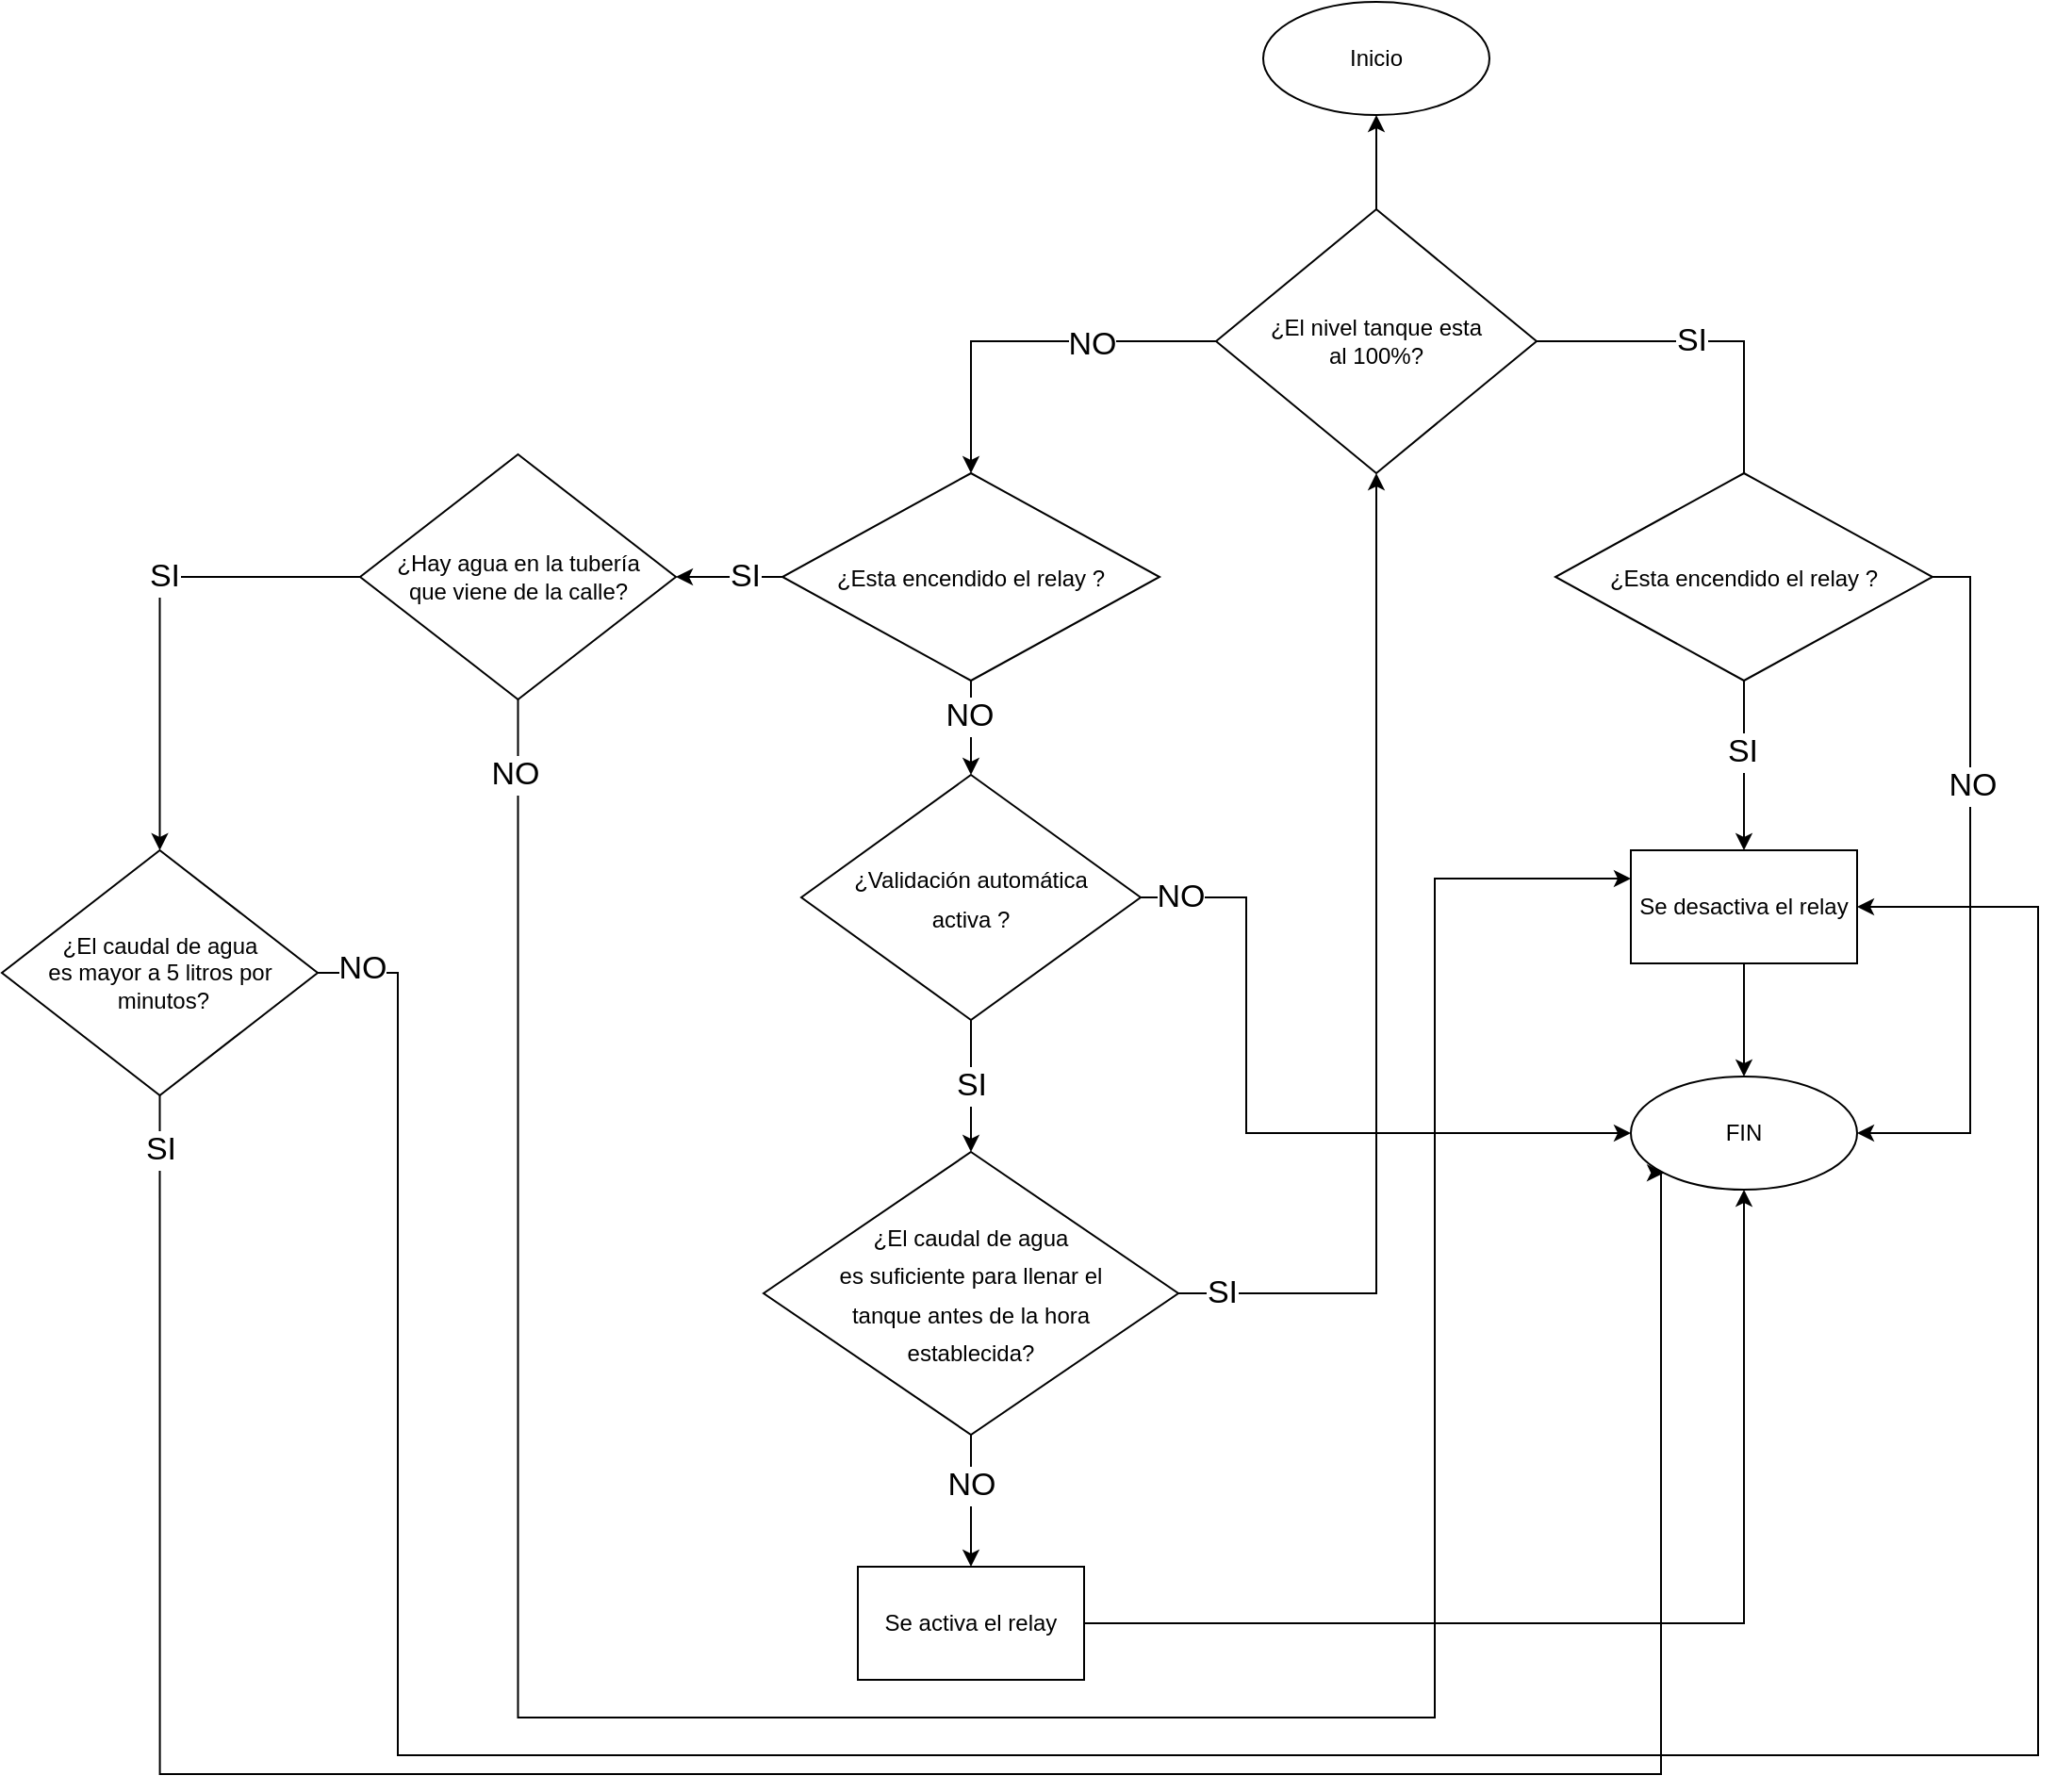 <mxfile version="20.0.2" type="github">
  <diagram id="XMccEgg_2I5AYmfuxxWF" name="Page-1">
    <mxGraphModel dx="2500" dy="2103" grid="1" gridSize="10" guides="1" tooltips="1" connect="1" arrows="1" fold="1" page="1" pageScale="1" pageWidth="827" pageHeight="1169" math="0" shadow="0">
      <root>
        <mxCell id="0" />
        <mxCell id="1" parent="0" />
        <mxCell id="SRsSawWAYWnFvmfQ8JKs-2" style="edgeStyle=orthogonalEdgeStyle;rounded=0;orthogonalLoop=1;jettySize=auto;html=1;entryX=0.5;entryY=0;entryDx=0;entryDy=0;" parent="1" target="hKDp-RwPDXlJFt4NyMLu-3" edge="1">
          <mxGeometry relative="1" as="geometry">
            <mxPoint x="624" y="140" as="targetPoint" />
            <Array as="points">
              <mxPoint x="624" y="50" />
              <mxPoint x="624" y="170" />
            </Array>
            <mxPoint x="514" y="50" as="sourcePoint" />
          </mxGeometry>
        </mxCell>
        <mxCell id="SRsSawWAYWnFvmfQ8JKs-9" value="SI" style="edgeLabel;html=1;align=center;verticalAlign=middle;resizable=0;points=[];fontSize=17;" parent="SRsSawWAYWnFvmfQ8JKs-2" vertex="1" connectable="0">
          <mxGeometry x="-0.567" y="-3" relative="1" as="geometry">
            <mxPoint x="21" y="-3" as="offset" />
          </mxGeometry>
        </mxCell>
        <mxCell id="SRsSawWAYWnFvmfQ8JKs-10" style="edgeStyle=orthogonalEdgeStyle;rounded=0;orthogonalLoop=1;jettySize=auto;html=1;fontSize=17;entryX=0.5;entryY=0;entryDx=0;entryDy=0;" parent="1" source="SRsSawWAYWnFvmfQ8JKs-1" target="hKDp-RwPDXlJFt4NyMLu-12" edge="1">
          <mxGeometry relative="1" as="geometry">
            <mxPoint x="210" y="100" as="targetPoint" />
            <Array as="points">
              <mxPoint x="214" y="50" />
            </Array>
            <mxPoint x="344" y="50" as="sourcePoint" />
          </mxGeometry>
        </mxCell>
        <mxCell id="SRsSawWAYWnFvmfQ8JKs-12" value="NO" style="edgeLabel;html=1;align=center;verticalAlign=middle;resizable=0;points=[];fontSize=17;" parent="SRsSawWAYWnFvmfQ8JKs-10" vertex="1" connectable="0">
          <mxGeometry x="-0.338" y="2" relative="1" as="geometry">
            <mxPoint as="offset" />
          </mxGeometry>
        </mxCell>
        <mxCell id="hKDp-RwPDXlJFt4NyMLu-36" value="" style="edgeStyle=orthogonalEdgeStyle;rounded=0;orthogonalLoop=1;jettySize=auto;html=1;fontSize=17;" parent="1" source="SRsSawWAYWnFvmfQ8JKs-1" target="hKDp-RwPDXlJFt4NyMLu-35" edge="1">
          <mxGeometry relative="1" as="geometry" />
        </mxCell>
        <mxCell id="SRsSawWAYWnFvmfQ8JKs-1" value="¿El nivel tanque esta &lt;br&gt;al 100%?" style="rhombus;whiteSpace=wrap;html=1;" parent="1" vertex="1">
          <mxGeometry x="344" y="-20" width="170" height="140" as="geometry" />
        </mxCell>
        <mxCell id="SRsSawWAYWnFvmfQ8JKs-13" style="edgeStyle=orthogonalEdgeStyle;rounded=0;orthogonalLoop=1;jettySize=auto;html=1;fontSize=12;entryX=0.5;entryY=0;entryDx=0;entryDy=0;" parent="1" source="SRsSawWAYWnFvmfQ8JKs-11" target="SRsSawWAYWnFvmfQ8JKs-15" edge="1">
          <mxGeometry relative="1" as="geometry">
            <mxPoint x="110" y="480" as="targetPoint" />
            <mxPoint x="214" y="270" as="sourcePoint" />
          </mxGeometry>
        </mxCell>
        <mxCell id="hKDp-RwPDXlJFt4NyMLu-1" value="NO" style="edgeLabel;html=1;align=center;verticalAlign=middle;resizable=0;points=[];fontSize=17;" parent="SRsSawWAYWnFvmfQ8JKs-13" vertex="1" connectable="0">
          <mxGeometry x="-0.224" relative="1" as="geometry">
            <mxPoint as="offset" />
          </mxGeometry>
        </mxCell>
        <mxCell id="hKDp-RwPDXlJFt4NyMLu-27" style="edgeStyle=orthogonalEdgeStyle;rounded=0;orthogonalLoop=1;jettySize=auto;html=1;entryX=0.5;entryY=1;entryDx=0;entryDy=0;fontSize=17;" parent="1" source="SRsSawWAYWnFvmfQ8JKs-11" target="SRsSawWAYWnFvmfQ8JKs-1" edge="1">
          <mxGeometry relative="1" as="geometry" />
        </mxCell>
        <mxCell id="hKDp-RwPDXlJFt4NyMLu-28" value="SI" style="edgeLabel;html=1;align=center;verticalAlign=middle;resizable=0;points=[];fontSize=17;" parent="hKDp-RwPDXlJFt4NyMLu-27" vertex="1" connectable="0">
          <mxGeometry x="-0.849" y="-1" relative="1" as="geometry">
            <mxPoint x="-18" y="-1" as="offset" />
          </mxGeometry>
        </mxCell>
        <mxCell id="SRsSawWAYWnFvmfQ8JKs-11" value="&lt;span style=&quot;font-size: 12px;&quot;&gt;¿El caudal de agua &lt;br&gt;es suficiente para llenar el &lt;br&gt;tanque antes&amp;nbsp;de la hora &lt;br&gt;establecida?&lt;/span&gt;" style="rhombus;whiteSpace=wrap;html=1;fontSize=17;" parent="1" vertex="1">
          <mxGeometry x="104" y="480" width="220" height="150" as="geometry" />
        </mxCell>
        <mxCell id="hKDp-RwPDXlJFt4NyMLu-15" value="" style="edgeStyle=orthogonalEdgeStyle;rounded=0;orthogonalLoop=1;jettySize=auto;html=1;fontSize=17;exitX=0;exitY=0.5;exitDx=0;exitDy=0;" parent="1" source="SRsSawWAYWnFvmfQ8JKs-14" target="hKDp-RwPDXlJFt4NyMLu-14" edge="1">
          <mxGeometry relative="1" as="geometry" />
        </mxCell>
        <mxCell id="hKDp-RwPDXlJFt4NyMLu-17" value="SI" style="edgeLabel;html=1;align=center;verticalAlign=middle;resizable=0;points=[];fontSize=17;" parent="hKDp-RwPDXlJFt4NyMLu-15" vertex="1" connectable="0">
          <mxGeometry x="-0.167" relative="1" as="geometry">
            <mxPoint as="offset" />
          </mxGeometry>
        </mxCell>
        <mxCell id="hKDp-RwPDXlJFt4NyMLu-31" style="edgeStyle=orthogonalEdgeStyle;rounded=0;orthogonalLoop=1;jettySize=auto;html=1;fontSize=17;entryX=0;entryY=0.25;entryDx=0;entryDy=0;" parent="1" source="SRsSawWAYWnFvmfQ8JKs-14" target="SRsSawWAYWnFvmfQ8JKs-21" edge="1">
          <mxGeometry relative="1" as="geometry">
            <mxPoint x="-70" y="790" as="targetPoint" />
            <Array as="points">
              <mxPoint x="-26" y="780" />
              <mxPoint x="460" y="780" />
              <mxPoint x="460" y="335" />
            </Array>
          </mxGeometry>
        </mxCell>
        <mxCell id="hKDp-RwPDXlJFt4NyMLu-32" value="NO" style="edgeLabel;html=1;align=center;verticalAlign=middle;resizable=0;points=[];fontSize=17;" parent="hKDp-RwPDXlJFt4NyMLu-31" vertex="1" connectable="0">
          <mxGeometry x="-0.951" y="-2" relative="1" as="geometry">
            <mxPoint y="1" as="offset" />
          </mxGeometry>
        </mxCell>
        <mxCell id="SRsSawWAYWnFvmfQ8JKs-14" value="¿Hay agua en la tubería &lt;br&gt;que viene de la calle?" style="rhombus;whiteSpace=wrap;html=1;fontSize=12;" parent="1" vertex="1">
          <mxGeometry x="-110" y="110" width="167.5" height="130" as="geometry" />
        </mxCell>
        <mxCell id="hKDp-RwPDXlJFt4NyMLu-39" style="edgeStyle=orthogonalEdgeStyle;rounded=0;orthogonalLoop=1;jettySize=auto;html=1;entryX=0.5;entryY=1;entryDx=0;entryDy=0;fontSize=12;" parent="1" source="SRsSawWAYWnFvmfQ8JKs-15" target="hKDp-RwPDXlJFt4NyMLu-8" edge="1">
          <mxGeometry relative="1" as="geometry" />
        </mxCell>
        <mxCell id="SRsSawWAYWnFvmfQ8JKs-15" value="Se activa el relay" style="whiteSpace=wrap;html=1;" parent="1" vertex="1">
          <mxGeometry x="154" y="700" width="120" height="60" as="geometry" />
        </mxCell>
        <mxCell id="hKDp-RwPDXlJFt4NyMLu-9" value="" style="edgeStyle=orthogonalEdgeStyle;rounded=0;orthogonalLoop=1;jettySize=auto;html=1;fontSize=17;" parent="1" source="SRsSawWAYWnFvmfQ8JKs-21" target="hKDp-RwPDXlJFt4NyMLu-8" edge="1">
          <mxGeometry relative="1" as="geometry" />
        </mxCell>
        <mxCell id="SRsSawWAYWnFvmfQ8JKs-21" value="Se desactiva el relay" style="rounded=0;whiteSpace=wrap;html=1;" parent="1" vertex="1">
          <mxGeometry x="564" y="320" width="120" height="60" as="geometry" />
        </mxCell>
        <mxCell id="hKDp-RwPDXlJFt4NyMLu-4" style="edgeStyle=orthogonalEdgeStyle;rounded=0;orthogonalLoop=1;jettySize=auto;html=1;fontSize=12;exitX=0.5;exitY=1;exitDx=0;exitDy=0;" parent="1" source="hKDp-RwPDXlJFt4NyMLu-3" target="SRsSawWAYWnFvmfQ8JKs-21" edge="1">
          <mxGeometry relative="1" as="geometry">
            <mxPoint x="634" y="290" as="targetPoint" />
            <mxPoint x="634" y="244.5" as="sourcePoint" />
            <Array as="points">
              <mxPoint x="624" y="320" />
              <mxPoint x="624" y="320" />
            </Array>
          </mxGeometry>
        </mxCell>
        <mxCell id="hKDp-RwPDXlJFt4NyMLu-7" value="&lt;span style=&quot;font-size: 17px;&quot;&gt;SI&lt;/span&gt;" style="edgeLabel;html=1;align=center;verticalAlign=middle;resizable=0;points=[];fontSize=17;" parent="hKDp-RwPDXlJFt4NyMLu-4" vertex="1" connectable="0">
          <mxGeometry x="-0.167" relative="1" as="geometry">
            <mxPoint x="-1" as="offset" />
          </mxGeometry>
        </mxCell>
        <mxCell id="hKDp-RwPDXlJFt4NyMLu-10" style="edgeStyle=orthogonalEdgeStyle;rounded=0;orthogonalLoop=1;jettySize=auto;html=1;exitX=1;exitY=0.5;exitDx=0;exitDy=0;entryX=1;entryY=0.5;entryDx=0;entryDy=0;fontSize=17;" parent="1" source="hKDp-RwPDXlJFt4NyMLu-3" target="hKDp-RwPDXlJFt4NyMLu-8" edge="1">
          <mxGeometry relative="1" as="geometry" />
        </mxCell>
        <mxCell id="hKDp-RwPDXlJFt4NyMLu-11" value="NO" style="edgeLabel;html=1;align=center;verticalAlign=middle;resizable=0;points=[];fontSize=17;" parent="hKDp-RwPDXlJFt4NyMLu-10" vertex="1" connectable="0">
          <mxGeometry x="-0.301" y="1" relative="1" as="geometry">
            <mxPoint as="offset" />
          </mxGeometry>
        </mxCell>
        <mxCell id="hKDp-RwPDXlJFt4NyMLu-3" value="&lt;font style=&quot;font-size: 12px;&quot;&gt;¿Esta encendido el relay ?&lt;/font&gt;" style="rhombus;whiteSpace=wrap;html=1;fontSize=17;" parent="1" vertex="1">
          <mxGeometry x="524" y="120" width="200" height="110" as="geometry" />
        </mxCell>
        <mxCell id="hKDp-RwPDXlJFt4NyMLu-8" value="FIN" style="ellipse;whiteSpace=wrap;html=1;rounded=0;" parent="1" vertex="1">
          <mxGeometry x="564" y="440" width="120" height="60" as="geometry" />
        </mxCell>
        <mxCell id="hKDp-RwPDXlJFt4NyMLu-13" style="edgeStyle=orthogonalEdgeStyle;rounded=0;orthogonalLoop=1;jettySize=auto;html=1;entryX=1;entryY=0.5;entryDx=0;entryDy=0;fontSize=17;" parent="1" source="hKDp-RwPDXlJFt4NyMLu-12" target="SRsSawWAYWnFvmfQ8JKs-14" edge="1">
          <mxGeometry relative="1" as="geometry" />
        </mxCell>
        <mxCell id="hKDp-RwPDXlJFt4NyMLu-16" value="SI" style="edgeLabel;html=1;align=center;verticalAlign=middle;resizable=0;points=[];fontSize=17;" parent="hKDp-RwPDXlJFt4NyMLu-13" vertex="1" connectable="0">
          <mxGeometry x="-0.282" relative="1" as="geometry">
            <mxPoint as="offset" />
          </mxGeometry>
        </mxCell>
        <mxCell id="hKDp-RwPDXlJFt4NyMLu-25" style="edgeStyle=orthogonalEdgeStyle;rounded=0;orthogonalLoop=1;jettySize=auto;html=1;fontSize=17;" parent="1" source="hKDp-RwPDXlJFt4NyMLu-12" target="hKDp-RwPDXlJFt4NyMLu-37" edge="1">
          <mxGeometry relative="1" as="geometry">
            <mxPoint x="214" y="310" as="targetPoint" />
          </mxGeometry>
        </mxCell>
        <mxCell id="hKDp-RwPDXlJFt4NyMLu-26" value="NO" style="edgeLabel;html=1;align=center;verticalAlign=middle;resizable=0;points=[];fontSize=17;" parent="hKDp-RwPDXlJFt4NyMLu-25" vertex="1" connectable="0">
          <mxGeometry x="-0.25" y="-1" relative="1" as="geometry">
            <mxPoint as="offset" />
          </mxGeometry>
        </mxCell>
        <mxCell id="hKDp-RwPDXlJFt4NyMLu-12" value="&lt;font style=&quot;font-size: 12px;&quot;&gt;¿Esta encendido el relay ?&lt;/font&gt;" style="rhombus;whiteSpace=wrap;html=1;fontSize=17;" parent="1" vertex="1">
          <mxGeometry x="114" y="120" width="200" height="110" as="geometry" />
        </mxCell>
        <mxCell id="hKDp-RwPDXlJFt4NyMLu-18" style="edgeStyle=orthogonalEdgeStyle;rounded=0;orthogonalLoop=1;jettySize=auto;html=1;fontSize=17;entryX=0;entryY=1;entryDx=0;entryDy=0;exitX=0.5;exitY=1;exitDx=0;exitDy=0;" parent="1" source="hKDp-RwPDXlJFt4NyMLu-14" target="hKDp-RwPDXlJFt4NyMLu-8" edge="1">
          <mxGeometry relative="1" as="geometry">
            <mxPoint x="250" y="10" as="targetPoint" />
            <Array as="points">
              <mxPoint x="-216" y="810" />
              <mxPoint x="580" y="810" />
              <mxPoint x="580" y="491" />
            </Array>
          </mxGeometry>
        </mxCell>
        <mxCell id="hKDp-RwPDXlJFt4NyMLu-20" value="SI" style="edgeLabel;html=1;align=center;verticalAlign=middle;resizable=0;points=[];fontSize=17;" parent="hKDp-RwPDXlJFt4NyMLu-18" vertex="1" connectable="0">
          <mxGeometry x="-0.918" relative="1" as="geometry">
            <mxPoint y="-32" as="offset" />
          </mxGeometry>
        </mxCell>
        <mxCell id="hKDp-RwPDXlJFt4NyMLu-22" value="" style="edgeStyle=orthogonalEdgeStyle;rounded=0;orthogonalLoop=1;jettySize=auto;html=1;fontSize=17;entryX=1;entryY=0.5;entryDx=0;entryDy=0;" parent="1" source="hKDp-RwPDXlJFt4NyMLu-14" target="SRsSawWAYWnFvmfQ8JKs-21" edge="1">
          <mxGeometry relative="1" as="geometry">
            <mxPoint x="530" y="350" as="targetPoint" />
            <Array as="points">
              <mxPoint x="-90" y="385" />
              <mxPoint x="-90" y="800" />
              <mxPoint x="780" y="800" />
              <mxPoint x="780" y="350" />
            </Array>
          </mxGeometry>
        </mxCell>
        <mxCell id="hKDp-RwPDXlJFt4NyMLu-46" value="NO" style="edgeLabel;html=1;align=center;verticalAlign=middle;resizable=0;points=[];fontSize=17;" parent="hKDp-RwPDXlJFt4NyMLu-22" vertex="1" connectable="0">
          <mxGeometry x="-0.965" y="2" relative="1" as="geometry">
            <mxPoint x="-10" as="offset" />
          </mxGeometry>
        </mxCell>
        <mxCell id="hKDp-RwPDXlJFt4NyMLu-14" value="¿El caudal de agua &lt;br&gt;es&amp;nbsp;mayor a 5 litros por&lt;br&gt;&amp;nbsp;minutos?" style="rhombus;whiteSpace=wrap;html=1;fontSize=12;" parent="1" vertex="1">
          <mxGeometry x="-300" y="320" width="167.5" height="130" as="geometry" />
        </mxCell>
        <mxCell id="hKDp-RwPDXlJFt4NyMLu-35" value="Inicio" style="ellipse;whiteSpace=wrap;html=1;" parent="1" vertex="1">
          <mxGeometry x="369" y="-130" width="120" height="60" as="geometry" />
        </mxCell>
        <mxCell id="hKDp-RwPDXlJFt4NyMLu-40" style="edgeStyle=orthogonalEdgeStyle;rounded=0;orthogonalLoop=1;jettySize=auto;html=1;entryX=0;entryY=0.5;entryDx=0;entryDy=0;fontSize=12;" parent="1" source="hKDp-RwPDXlJFt4NyMLu-37" target="hKDp-RwPDXlJFt4NyMLu-8" edge="1">
          <mxGeometry relative="1" as="geometry">
            <Array as="points">
              <mxPoint x="360" y="345" />
              <mxPoint x="360" y="470" />
            </Array>
          </mxGeometry>
        </mxCell>
        <mxCell id="hKDp-RwPDXlJFt4NyMLu-41" value="&lt;font style=&quot;font-size: 17px;&quot;&gt;NO&lt;/font&gt;" style="edgeLabel;html=1;align=center;verticalAlign=middle;resizable=0;points=[];fontSize=12;" parent="hKDp-RwPDXlJFt4NyMLu-40" vertex="1" connectable="0">
          <mxGeometry x="-0.786" y="4" relative="1" as="geometry">
            <mxPoint x="-20" y="4" as="offset" />
          </mxGeometry>
        </mxCell>
        <mxCell id="hKDp-RwPDXlJFt4NyMLu-37" value="&lt;font style=&quot;font-size: 12px;&quot;&gt;¿Validación automática &lt;br&gt;activa ?&lt;/font&gt;" style="rhombus;whiteSpace=wrap;html=1;fontSize=17;" parent="1" vertex="1">
          <mxGeometry x="124" y="280" width="180" height="130" as="geometry" />
        </mxCell>
        <mxCell id="hKDp-RwPDXlJFt4NyMLu-42" value="" style="endArrow=classic;html=1;rounded=0;fontSize=17;exitX=0.5;exitY=1;exitDx=0;exitDy=0;entryX=0.5;entryY=0;entryDx=0;entryDy=0;" parent="1" source="hKDp-RwPDXlJFt4NyMLu-37" target="SRsSawWAYWnFvmfQ8JKs-11" edge="1">
          <mxGeometry relative="1" as="geometry">
            <mxPoint x="270" y="340" as="sourcePoint" />
            <mxPoint x="370" y="340" as="targetPoint" />
          </mxGeometry>
        </mxCell>
        <mxCell id="hKDp-RwPDXlJFt4NyMLu-43" value="SI" style="edgeLabel;resizable=0;html=1;align=center;verticalAlign=middle;fontSize=17;" parent="hKDp-RwPDXlJFt4NyMLu-42" connectable="0" vertex="1">
          <mxGeometry relative="1" as="geometry" />
        </mxCell>
      </root>
    </mxGraphModel>
  </diagram>
</mxfile>
